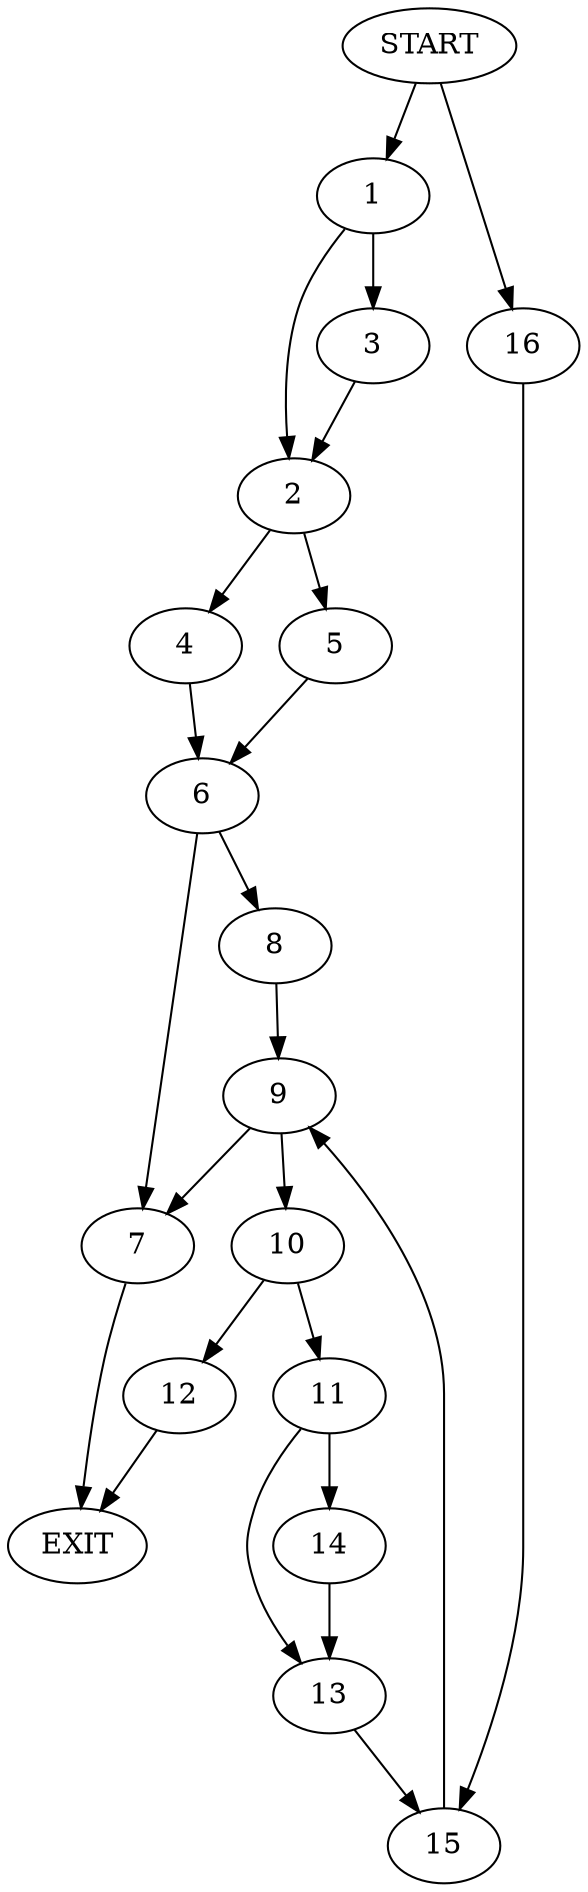 digraph {
0 [label="START"]
17 [label="EXIT"]
0 -> 1
1 -> 2
1 -> 3
3 -> 2
2 -> 4
2 -> 5
5 -> 6
4 -> 6
6 -> 7
6 -> 8
7 -> 17
8 -> 9
9 -> 10
9 -> 7
10 -> 11
10 -> 12
12 -> 17
11 -> 13
11 -> 14
14 -> 13
13 -> 15
15 -> 9
0 -> 16
16 -> 15
}
